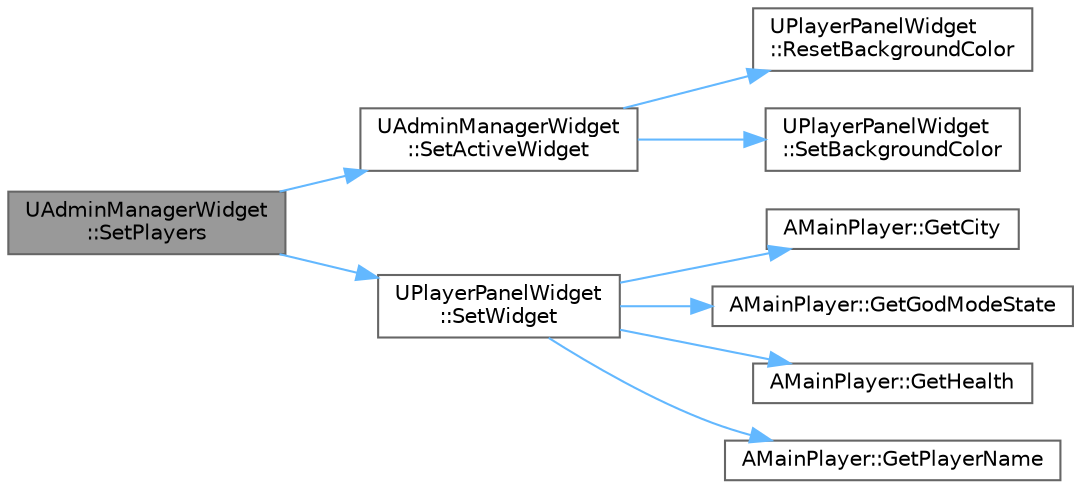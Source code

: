 digraph "UAdminManagerWidget::SetPlayers"
{
 // LATEX_PDF_SIZE
  bgcolor="transparent";
  edge [fontname=Helvetica,fontsize=10,labelfontname=Helvetica,labelfontsize=10];
  node [fontname=Helvetica,fontsize=10,shape=box,height=0.2,width=0.4];
  rankdir="LR";
  Node1 [id="Node000001",label="UAdminManagerWidget\l::SetPlayers",height=0.2,width=0.4,color="gray40", fillcolor="grey60", style="filled", fontcolor="black",tooltip=" "];
  Node1 -> Node2 [id="edge9_Node000001_Node000002",color="steelblue1",style="solid",tooltip=" "];
  Node2 [id="Node000002",label="UAdminManagerWidget\l::SetActiveWidget",height=0.2,width=0.4,color="grey40", fillcolor="white", style="filled",URL="$class_u_admin_manager_widget.html#a361118e6c9a1c61edac13bc8b33de356",tooltip=" "];
  Node2 -> Node3 [id="edge10_Node000002_Node000003",color="steelblue1",style="solid",tooltip=" "];
  Node3 [id="Node000003",label="UPlayerPanelWidget\l::ResetBackgroundColor",height=0.2,width=0.4,color="grey40", fillcolor="white", style="filled",URL="$class_u_player_panel_widget.html#a7acf82adc1fd40e772a5794ab5e7efa7",tooltip=" "];
  Node2 -> Node4 [id="edge11_Node000002_Node000004",color="steelblue1",style="solid",tooltip=" "];
  Node4 [id="Node000004",label="UPlayerPanelWidget\l::SetBackgroundColor",height=0.2,width=0.4,color="grey40", fillcolor="white", style="filled",URL="$class_u_player_panel_widget.html#a185f11831d0220689344ee80cbfe4b39",tooltip=" "];
  Node1 -> Node5 [id="edge12_Node000001_Node000005",color="steelblue1",style="solid",tooltip=" "];
  Node5 [id="Node000005",label="UPlayerPanelWidget\l::SetWidget",height=0.2,width=0.4,color="grey40", fillcolor="white", style="filled",URL="$class_u_player_panel_widget.html#a26f1e40225320b87e8f2ab9f61bf53b3",tooltip=" "];
  Node5 -> Node6 [id="edge13_Node000005_Node000006",color="steelblue1",style="solid",tooltip=" "];
  Node6 [id="Node000006",label="AMainPlayer::GetCity",height=0.2,width=0.4,color="grey40", fillcolor="white", style="filled",URL="$class_a_main_player.html#a9af4922763eeab2f8f4abc0eb9d02e6a",tooltip=" "];
  Node5 -> Node7 [id="edge14_Node000005_Node000007",color="steelblue1",style="solid",tooltip=" "];
  Node7 [id="Node000007",label="AMainPlayer::GetGodModeState",height=0.2,width=0.4,color="grey40", fillcolor="white", style="filled",URL="$class_a_main_player.html#aa0d296395e08a4e8f279ea9062bf88fe",tooltip=" "];
  Node5 -> Node8 [id="edge15_Node000005_Node000008",color="steelblue1",style="solid",tooltip=" "];
  Node8 [id="Node000008",label="AMainPlayer::GetHealth",height=0.2,width=0.4,color="grey40", fillcolor="white", style="filled",URL="$class_a_main_player.html#ab8f8ca587e4109a1aaf069ca948dd63c",tooltip=" "];
  Node5 -> Node9 [id="edge16_Node000005_Node000009",color="steelblue1",style="solid",tooltip=" "];
  Node9 [id="Node000009",label="AMainPlayer::GetPlayerName",height=0.2,width=0.4,color="grey40", fillcolor="white", style="filled",URL="$class_a_main_player.html#a255d726e0153eff5d401e24db2afc547",tooltip=" "];
}
